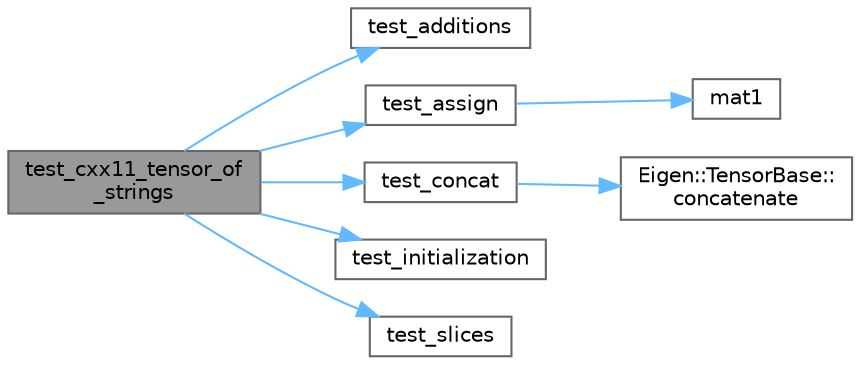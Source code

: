 digraph "test_cxx11_tensor_of_strings"
{
 // LATEX_PDF_SIZE
  bgcolor="transparent";
  edge [fontname=Helvetica,fontsize=10,labelfontname=Helvetica,labelfontsize=10];
  node [fontname=Helvetica,fontsize=10,shape=box,height=0.2,width=0.4];
  rankdir="LR";
  Node1 [id="Node000001",label="test_cxx11_tensor_of\l_strings",height=0.2,width=0.4,color="gray40", fillcolor="grey60", style="filled", fontcolor="black",tooltip=" "];
  Node1 -> Node2 [id="edge1_Node000001_Node000002",color="steelblue1",style="solid",tooltip=" "];
  Node2 [id="Node000002",label="test_additions",height=0.2,width=0.4,color="grey40", fillcolor="white", style="filled",URL="$cxx11__tensor__of__strings_8cpp.html#aa43cbaedb4efdc696a69f9d0c604a9ac",tooltip=" "];
  Node1 -> Node3 [id="edge2_Node000001_Node000003",color="steelblue1",style="solid",tooltip=" "];
  Node3 [id="Node000003",label="test_assign",height=0.2,width=0.4,color="grey40", fillcolor="white", style="filled",URL="$cxx11__tensor__of__strings_8cpp.html#ac31afe0e5d7fd8f734171d048e3c6411",tooltip=" "];
  Node3 -> Node4 [id="edge3_Node000003_Node000004",color="steelblue1",style="solid",tooltip=" "];
  Node4 [id="Node000004",label="mat1",height=0.2,width=0.4,color="grey40", fillcolor="white", style="filled",URL="$_tutorial___advanced_initialization___three_ways_8cpp.html#a41fdd9e057fe4da2425ee385b574be93",tooltip=" "];
  Node1 -> Node5 [id="edge4_Node000001_Node000005",color="steelblue1",style="solid",tooltip=" "];
  Node5 [id="Node000005",label="test_concat",height=0.2,width=0.4,color="grey40", fillcolor="white", style="filled",URL="$cxx11__tensor__of__strings_8cpp.html#a6d00c7342cc4995583e397385028c725",tooltip=" "];
  Node5 -> Node6 [id="edge5_Node000005_Node000006",color="steelblue1",style="solid",tooltip=" "];
  Node6 [id="Node000006",label="Eigen::TensorBase::\lconcatenate",height=0.2,width=0.4,color="grey40", fillcolor="white", style="filled",URL="$class_eigen_1_1_tensor_base.html#a576a1ba07c84c1b6801b75a243c63467",tooltip=" "];
  Node1 -> Node7 [id="edge6_Node000001_Node000007",color="steelblue1",style="solid",tooltip=" "];
  Node7 [id="Node000007",label="test_initialization",height=0.2,width=0.4,color="grey40", fillcolor="white", style="filled",URL="$cxx11__tensor__of__strings_8cpp.html#aa040fd3f67c41be0908ffef4def0635c",tooltip=" "];
  Node1 -> Node8 [id="edge7_Node000001_Node000008",color="steelblue1",style="solid",tooltip=" "];
  Node8 [id="Node000008",label="test_slices",height=0.2,width=0.4,color="grey40", fillcolor="white", style="filled",URL="$cxx11__tensor__of__strings_8cpp.html#a3ec75b9ed6c5ef08f380bce94f016558",tooltip=" "];
}

